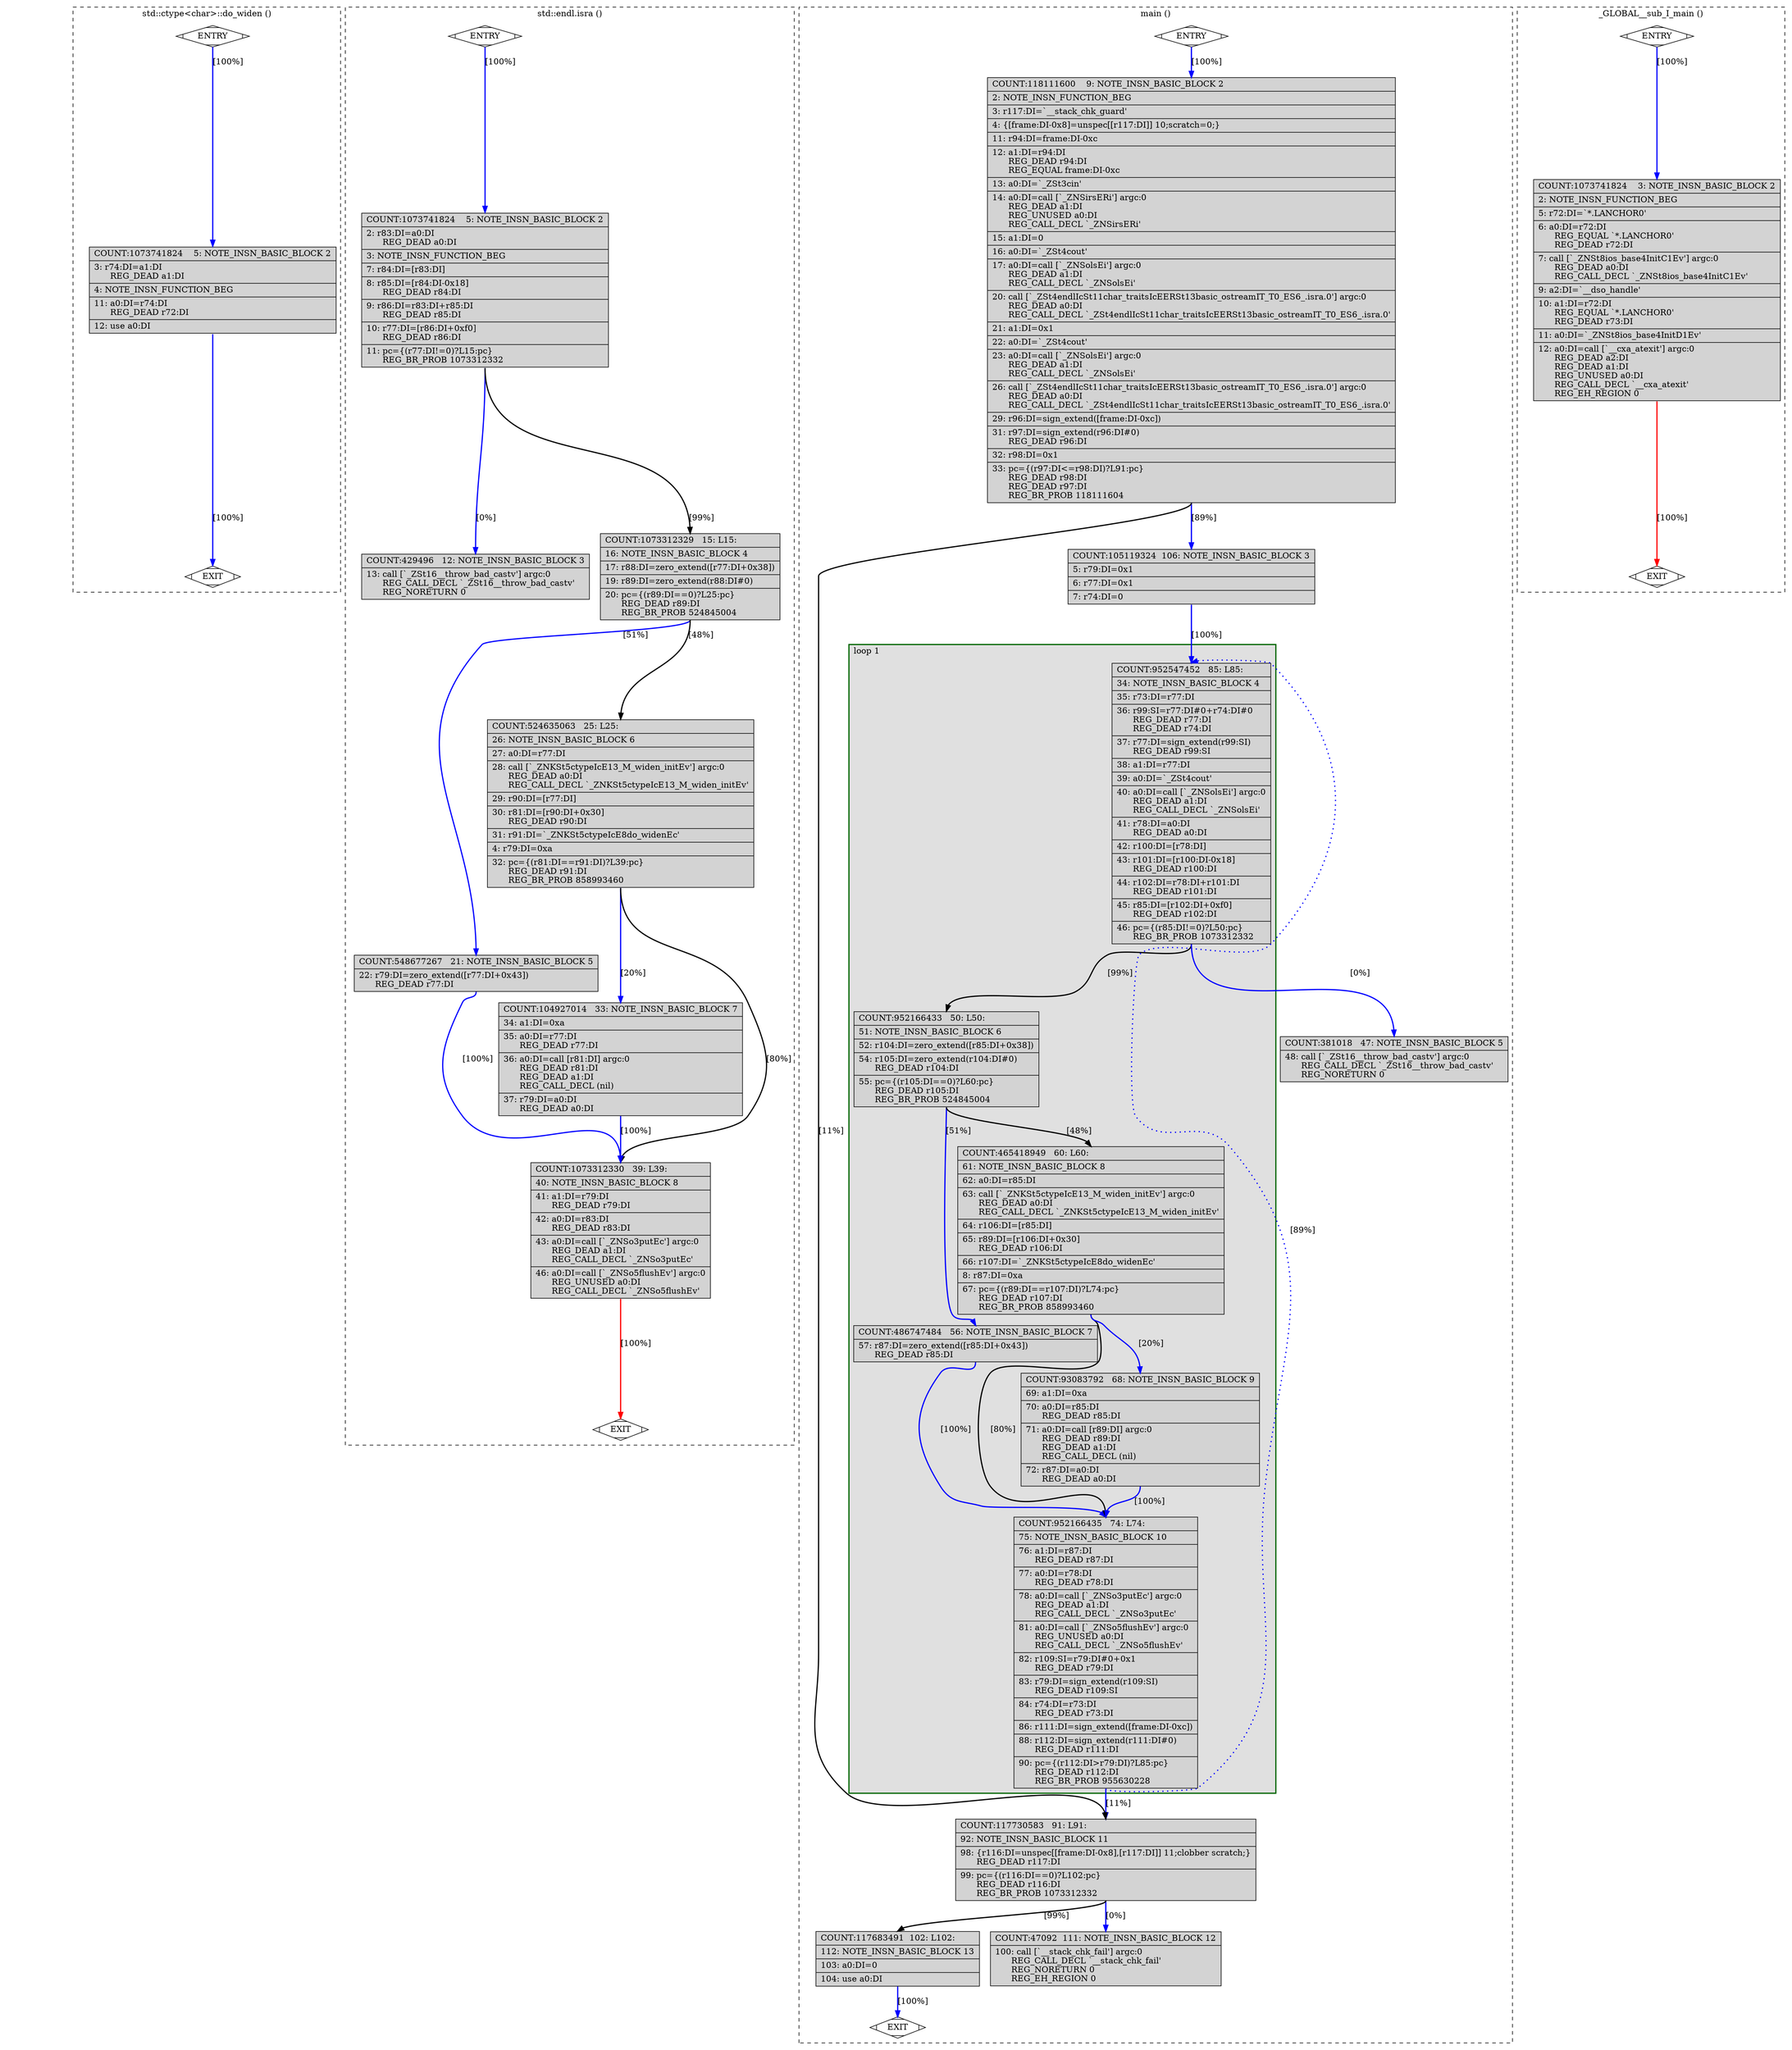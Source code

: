 digraph "cfg_analysis/O2/fibonacci_O2-Fibonacci.cpp.262r.loop2" {
overlap=false;
subgraph "cluster_std::ctype<char>::do_widen" {
	style="dashed";
	color="black";
	label="std::ctype<char>::do_widen ()";
	fn_1561_basic_block_0 [shape=Mdiamond,style=filled,fillcolor=white,label="ENTRY"];

	fn_1561_basic_block_1 [shape=Mdiamond,style=filled,fillcolor=white,label="EXIT"];

	fn_1561_basic_block_2 [shape=record,style=filled,fillcolor=lightgrey,label="{COUNT:1073741824\ \ \ \ 5:\ NOTE_INSN_BASIC_BLOCK\ 2\l\
|\ \ \ \ 3:\ r74:DI=a1:DI\l\
\ \ \ \ \ \ REG_DEAD\ a1:DI\l\
|\ \ \ \ 4:\ NOTE_INSN_FUNCTION_BEG\l\
|\ \ \ 11:\ a0:DI=r74:DI\l\
\ \ \ \ \ \ REG_DEAD\ r72:DI\l\
|\ \ \ 12:\ use\ a0:DI\l\
}"];

	fn_1561_basic_block_0:s -> fn_1561_basic_block_2:n [style="solid,bold",color=blue,weight=100,constraint=true,label="[100%]"];
	fn_1561_basic_block_2:s -> fn_1561_basic_block_1:n [style="solid,bold",color=blue,weight=100,constraint=true,label="[100%]"];
	fn_1561_basic_block_0:s -> fn_1561_basic_block_1:n [style="invis",constraint=true];
}
subgraph "cluster_std::endl.isra" {
	style="dashed";
	color="black";
	label="std::endl.isra ()";
	fn_2298_basic_block_0 [shape=Mdiamond,style=filled,fillcolor=white,label="ENTRY"];

	fn_2298_basic_block_1 [shape=Mdiamond,style=filled,fillcolor=white,label="EXIT"];

	fn_2298_basic_block_2 [shape=record,style=filled,fillcolor=lightgrey,label="{COUNT:1073741824\ \ \ \ 5:\ NOTE_INSN_BASIC_BLOCK\ 2\l\
|\ \ \ \ 2:\ r83:DI=a0:DI\l\
\ \ \ \ \ \ REG_DEAD\ a0:DI\l\
|\ \ \ \ 3:\ NOTE_INSN_FUNCTION_BEG\l\
|\ \ \ \ 7:\ r84:DI=[r83:DI]\l\
|\ \ \ \ 8:\ r85:DI=[r84:DI-0x18]\l\
\ \ \ \ \ \ REG_DEAD\ r84:DI\l\
|\ \ \ \ 9:\ r86:DI=r83:DI+r85:DI\l\
\ \ \ \ \ \ REG_DEAD\ r85:DI\l\
|\ \ \ 10:\ r77:DI=[r86:DI+0xf0]\l\
\ \ \ \ \ \ REG_DEAD\ r86:DI\l\
|\ \ \ 11:\ pc=\{(r77:DI!=0)?L15:pc\}\l\
\ \ \ \ \ \ REG_BR_PROB\ 1073312332\l\
}"];

	fn_2298_basic_block_3 [shape=record,style=filled,fillcolor=lightgrey,label="{COUNT:429496\ \ \ 12:\ NOTE_INSN_BASIC_BLOCK\ 3\l\
|\ \ \ 13:\ call\ [`_ZSt16__throw_bad_castv']\ argc:0\l\
\ \ \ \ \ \ REG_CALL_DECL\ `_ZSt16__throw_bad_castv'\l\
\ \ \ \ \ \ REG_NORETURN\ 0\l\
}"];

	fn_2298_basic_block_4 [shape=record,style=filled,fillcolor=lightgrey,label="{COUNT:1073312329\ \ \ 15:\ L15:\l\
|\ \ \ 16:\ NOTE_INSN_BASIC_BLOCK\ 4\l\
|\ \ \ 17:\ r88:DI=zero_extend([r77:DI+0x38])\l\
|\ \ \ 19:\ r89:DI=zero_extend(r88:DI#0)\l\
|\ \ \ 20:\ pc=\{(r89:DI==0)?L25:pc\}\l\
\ \ \ \ \ \ REG_DEAD\ r89:DI\l\
\ \ \ \ \ \ REG_BR_PROB\ 524845004\l\
}"];

	fn_2298_basic_block_5 [shape=record,style=filled,fillcolor=lightgrey,label="{COUNT:548677267\ \ \ 21:\ NOTE_INSN_BASIC_BLOCK\ 5\l\
|\ \ \ 22:\ r79:DI=zero_extend([r77:DI+0x43])\l\
\ \ \ \ \ \ REG_DEAD\ r77:DI\l\
}"];

	fn_2298_basic_block_6 [shape=record,style=filled,fillcolor=lightgrey,label="{COUNT:524635063\ \ \ 25:\ L25:\l\
|\ \ \ 26:\ NOTE_INSN_BASIC_BLOCK\ 6\l\
|\ \ \ 27:\ a0:DI=r77:DI\l\
|\ \ \ 28:\ call\ [`_ZNKSt5ctypeIcE13_M_widen_initEv']\ argc:0\l\
\ \ \ \ \ \ REG_DEAD\ a0:DI\l\
\ \ \ \ \ \ REG_CALL_DECL\ `_ZNKSt5ctypeIcE13_M_widen_initEv'\l\
|\ \ \ 29:\ r90:DI=[r77:DI]\l\
|\ \ \ 30:\ r81:DI=[r90:DI+0x30]\l\
\ \ \ \ \ \ REG_DEAD\ r90:DI\l\
|\ \ \ 31:\ r91:DI=`_ZNKSt5ctypeIcE8do_widenEc'\l\
|\ \ \ \ 4:\ r79:DI=0xa\l\
|\ \ \ 32:\ pc=\{(r81:DI==r91:DI)?L39:pc\}\l\
\ \ \ \ \ \ REG_DEAD\ r91:DI\l\
\ \ \ \ \ \ REG_BR_PROB\ 858993460\l\
}"];

	fn_2298_basic_block_7 [shape=record,style=filled,fillcolor=lightgrey,label="{COUNT:104927014\ \ \ 33:\ NOTE_INSN_BASIC_BLOCK\ 7\l\
|\ \ \ 34:\ a1:DI=0xa\l\
|\ \ \ 35:\ a0:DI=r77:DI\l\
\ \ \ \ \ \ REG_DEAD\ r77:DI\l\
|\ \ \ 36:\ a0:DI=call\ [r81:DI]\ argc:0\l\
\ \ \ \ \ \ REG_DEAD\ r81:DI\l\
\ \ \ \ \ \ REG_DEAD\ a1:DI\l\
\ \ \ \ \ \ REG_CALL_DECL\ (nil)\l\
|\ \ \ 37:\ r79:DI=a0:DI\l\
\ \ \ \ \ \ REG_DEAD\ a0:DI\l\
}"];

	fn_2298_basic_block_8 [shape=record,style=filled,fillcolor=lightgrey,label="{COUNT:1073312330\ \ \ 39:\ L39:\l\
|\ \ \ 40:\ NOTE_INSN_BASIC_BLOCK\ 8\l\
|\ \ \ 41:\ a1:DI=r79:DI\l\
\ \ \ \ \ \ REG_DEAD\ r79:DI\l\
|\ \ \ 42:\ a0:DI=r83:DI\l\
\ \ \ \ \ \ REG_DEAD\ r83:DI\l\
|\ \ \ 43:\ a0:DI=call\ [`_ZNSo3putEc']\ argc:0\l\
\ \ \ \ \ \ REG_DEAD\ a1:DI\l\
\ \ \ \ \ \ REG_CALL_DECL\ `_ZNSo3putEc'\l\
|\ \ \ 46:\ a0:DI=call\ [`_ZNSo5flushEv']\ argc:0\l\
\ \ \ \ \ \ REG_UNUSED\ a0:DI\l\
\ \ \ \ \ \ REG_CALL_DECL\ `_ZNSo5flushEv'\l\
}"];

	fn_2298_basic_block_0:s -> fn_2298_basic_block_2:n [style="solid,bold",color=blue,weight=100,constraint=true,label="[100%]"];
	fn_2298_basic_block_2:s -> fn_2298_basic_block_3:n [style="solid,bold",color=blue,weight=100,constraint=true,label="[0%]"];
	fn_2298_basic_block_2:s -> fn_2298_basic_block_4:n [style="solid,bold",color=black,weight=10,constraint=true,label="[99%]"];
	fn_2298_basic_block_4:s -> fn_2298_basic_block_5:n [style="solid,bold",color=blue,weight=100,constraint=true,label="[51%]"];
	fn_2298_basic_block_4:s -> fn_2298_basic_block_6:n [style="solid,bold",color=black,weight=10,constraint=true,label="[48%]"];
	fn_2298_basic_block_5:s -> fn_2298_basic_block_8:n [style="solid,bold",color=blue,weight=100,constraint=true,label="[100%]"];
	fn_2298_basic_block_6:s -> fn_2298_basic_block_8:n [style="solid,bold",color=black,weight=10,constraint=true,label="[80%]"];
	fn_2298_basic_block_6:s -> fn_2298_basic_block_7:n [style="solid,bold",color=blue,weight=100,constraint=true,label="[20%]"];
	fn_2298_basic_block_7:s -> fn_2298_basic_block_8:n [style="solid,bold",color=blue,weight=100,constraint=true,label="[100%]"];
	fn_2298_basic_block_8:s -> fn_2298_basic_block_1:n [style="solid,bold",color=red,weight=10,constraint=true,label="[100%]"];
	fn_2298_basic_block_0:s -> fn_2298_basic_block_1:n [style="invis",constraint=true];
}
subgraph "cluster_main" {
	style="dashed";
	color="black";
	label="main ()";
	subgraph cluster_1808_1 {
	style="filled";
	color="darkgreen";
	fillcolor="grey88";
	label="loop 1";
	labeljust=l;
	penwidth=2;
	fn_1808_basic_block_4 [shape=record,style=filled,fillcolor=lightgrey,label="{COUNT:952547452\ \ \ 85:\ L85:\l\
|\ \ \ 34:\ NOTE_INSN_BASIC_BLOCK\ 4\l\
|\ \ \ 35:\ r73:DI=r77:DI\l\
|\ \ \ 36:\ r99:SI=r77:DI#0+r74:DI#0\l\
\ \ \ \ \ \ REG_DEAD\ r77:DI\l\
\ \ \ \ \ \ REG_DEAD\ r74:DI\l\
|\ \ \ 37:\ r77:DI=sign_extend(r99:SI)\l\
\ \ \ \ \ \ REG_DEAD\ r99:SI\l\
|\ \ \ 38:\ a1:DI=r77:DI\l\
|\ \ \ 39:\ a0:DI=`_ZSt4cout'\l\
|\ \ \ 40:\ a0:DI=call\ [`_ZNSolsEi']\ argc:0\l\
\ \ \ \ \ \ REG_DEAD\ a1:DI\l\
\ \ \ \ \ \ REG_CALL_DECL\ `_ZNSolsEi'\l\
|\ \ \ 41:\ r78:DI=a0:DI\l\
\ \ \ \ \ \ REG_DEAD\ a0:DI\l\
|\ \ \ 42:\ r100:DI=[r78:DI]\l\
|\ \ \ 43:\ r101:DI=[r100:DI-0x18]\l\
\ \ \ \ \ \ REG_DEAD\ r100:DI\l\
|\ \ \ 44:\ r102:DI=r78:DI+r101:DI\l\
\ \ \ \ \ \ REG_DEAD\ r101:DI\l\
|\ \ \ 45:\ r85:DI=[r102:DI+0xf0]\l\
\ \ \ \ \ \ REG_DEAD\ r102:DI\l\
|\ \ \ 46:\ pc=\{(r85:DI!=0)?L50:pc\}\l\
\ \ \ \ \ \ REG_BR_PROB\ 1073312332\l\
}"];

	fn_1808_basic_block_6 [shape=record,style=filled,fillcolor=lightgrey,label="{COUNT:952166433\ \ \ 50:\ L50:\l\
|\ \ \ 51:\ NOTE_INSN_BASIC_BLOCK\ 6\l\
|\ \ \ 52:\ r104:DI=zero_extend([r85:DI+0x38])\l\
|\ \ \ 54:\ r105:DI=zero_extend(r104:DI#0)\l\
\ \ \ \ \ \ REG_DEAD\ r104:DI\l\
|\ \ \ 55:\ pc=\{(r105:DI==0)?L60:pc\}\l\
\ \ \ \ \ \ REG_DEAD\ r105:DI\l\
\ \ \ \ \ \ REG_BR_PROB\ 524845004\l\
}"];

	fn_1808_basic_block_7 [shape=record,style=filled,fillcolor=lightgrey,label="{COUNT:486747484\ \ \ 56:\ NOTE_INSN_BASIC_BLOCK\ 7\l\
|\ \ \ 57:\ r87:DI=zero_extend([r85:DI+0x43])\l\
\ \ \ \ \ \ REG_DEAD\ r85:DI\l\
}"];

	fn_1808_basic_block_8 [shape=record,style=filled,fillcolor=lightgrey,label="{COUNT:465418949\ \ \ 60:\ L60:\l\
|\ \ \ 61:\ NOTE_INSN_BASIC_BLOCK\ 8\l\
|\ \ \ 62:\ a0:DI=r85:DI\l\
|\ \ \ 63:\ call\ [`_ZNKSt5ctypeIcE13_M_widen_initEv']\ argc:0\l\
\ \ \ \ \ \ REG_DEAD\ a0:DI\l\
\ \ \ \ \ \ REG_CALL_DECL\ `_ZNKSt5ctypeIcE13_M_widen_initEv'\l\
|\ \ \ 64:\ r106:DI=[r85:DI]\l\
|\ \ \ 65:\ r89:DI=[r106:DI+0x30]\l\
\ \ \ \ \ \ REG_DEAD\ r106:DI\l\
|\ \ \ 66:\ r107:DI=`_ZNKSt5ctypeIcE8do_widenEc'\l\
|\ \ \ \ 8:\ r87:DI=0xa\l\
|\ \ \ 67:\ pc=\{(r89:DI==r107:DI)?L74:pc\}\l\
\ \ \ \ \ \ REG_DEAD\ r107:DI\l\
\ \ \ \ \ \ REG_BR_PROB\ 858993460\l\
}"];

	fn_1808_basic_block_10 [shape=record,style=filled,fillcolor=lightgrey,label="{COUNT:952166435\ \ \ 74:\ L74:\l\
|\ \ \ 75:\ NOTE_INSN_BASIC_BLOCK\ 10\l\
|\ \ \ 76:\ a1:DI=r87:DI\l\
\ \ \ \ \ \ REG_DEAD\ r87:DI\l\
|\ \ \ 77:\ a0:DI=r78:DI\l\
\ \ \ \ \ \ REG_DEAD\ r78:DI\l\
|\ \ \ 78:\ a0:DI=call\ [`_ZNSo3putEc']\ argc:0\l\
\ \ \ \ \ \ REG_DEAD\ a1:DI\l\
\ \ \ \ \ \ REG_CALL_DECL\ `_ZNSo3putEc'\l\
|\ \ \ 81:\ a0:DI=call\ [`_ZNSo5flushEv']\ argc:0\l\
\ \ \ \ \ \ REG_UNUSED\ a0:DI\l\
\ \ \ \ \ \ REG_CALL_DECL\ `_ZNSo5flushEv'\l\
|\ \ \ 82:\ r109:SI=r79:DI#0+0x1\l\
\ \ \ \ \ \ REG_DEAD\ r79:DI\l\
|\ \ \ 83:\ r79:DI=sign_extend(r109:SI)\l\
\ \ \ \ \ \ REG_DEAD\ r109:SI\l\
|\ \ \ 84:\ r74:DI=r73:DI\l\
\ \ \ \ \ \ REG_DEAD\ r73:DI\l\
|\ \ \ 86:\ r111:DI=sign_extend([frame:DI-0xc])\l\
|\ \ \ 88:\ r112:DI=sign_extend(r111:DI#0)\l\
\ \ \ \ \ \ REG_DEAD\ r111:DI\l\
|\ \ \ 90:\ pc=\{(r112:DI\>r79:DI)?L85:pc\}\l\
\ \ \ \ \ \ REG_DEAD\ r112:DI\l\
\ \ \ \ \ \ REG_BR_PROB\ 955630228\l\
}"];

	fn_1808_basic_block_9 [shape=record,style=filled,fillcolor=lightgrey,label="{COUNT:93083792\ \ \ 68:\ NOTE_INSN_BASIC_BLOCK\ 9\l\
|\ \ \ 69:\ a1:DI=0xa\l\
|\ \ \ 70:\ a0:DI=r85:DI\l\
\ \ \ \ \ \ REG_DEAD\ r85:DI\l\
|\ \ \ 71:\ a0:DI=call\ [r89:DI]\ argc:0\l\
\ \ \ \ \ \ REG_DEAD\ r89:DI\l\
\ \ \ \ \ \ REG_DEAD\ a1:DI\l\
\ \ \ \ \ \ REG_CALL_DECL\ (nil)\l\
|\ \ \ 72:\ r87:DI=a0:DI\l\
\ \ \ \ \ \ REG_DEAD\ a0:DI\l\
}"];

	}
	fn_1808_basic_block_0 [shape=Mdiamond,style=filled,fillcolor=white,label="ENTRY"];

	fn_1808_basic_block_1 [shape=Mdiamond,style=filled,fillcolor=white,label="EXIT"];

	fn_1808_basic_block_2 [shape=record,style=filled,fillcolor=lightgrey,label="{COUNT:118111600\ \ \ \ 9:\ NOTE_INSN_BASIC_BLOCK\ 2\l\
|\ \ \ \ 2:\ NOTE_INSN_FUNCTION_BEG\l\
|\ \ \ \ 3:\ r117:DI=`__stack_chk_guard'\l\
|\ \ \ \ 4:\ \{[frame:DI-0x8]=unspec[[r117:DI]]\ 10;scratch=0;\}\l\
|\ \ \ 11:\ r94:DI=frame:DI-0xc\l\
|\ \ \ 12:\ a1:DI=r94:DI\l\
\ \ \ \ \ \ REG_DEAD\ r94:DI\l\
\ \ \ \ \ \ REG_EQUAL\ frame:DI-0xc\l\
|\ \ \ 13:\ a0:DI=`_ZSt3cin'\l\
|\ \ \ 14:\ a0:DI=call\ [`_ZNSirsERi']\ argc:0\l\
\ \ \ \ \ \ REG_DEAD\ a1:DI\l\
\ \ \ \ \ \ REG_UNUSED\ a0:DI\l\
\ \ \ \ \ \ REG_CALL_DECL\ `_ZNSirsERi'\l\
|\ \ \ 15:\ a1:DI=0\l\
|\ \ \ 16:\ a0:DI=`_ZSt4cout'\l\
|\ \ \ 17:\ a0:DI=call\ [`_ZNSolsEi']\ argc:0\l\
\ \ \ \ \ \ REG_DEAD\ a1:DI\l\
\ \ \ \ \ \ REG_CALL_DECL\ `_ZNSolsEi'\l\
|\ \ \ 20:\ call\ [`_ZSt4endlIcSt11char_traitsIcEERSt13basic_ostreamIT_T0_ES6_.isra.0']\ argc:0\l\
\ \ \ \ \ \ REG_DEAD\ a0:DI\l\
\ \ \ \ \ \ REG_CALL_DECL\ `_ZSt4endlIcSt11char_traitsIcEERSt13basic_ostreamIT_T0_ES6_.isra.0'\l\
|\ \ \ 21:\ a1:DI=0x1\l\
|\ \ \ 22:\ a0:DI=`_ZSt4cout'\l\
|\ \ \ 23:\ a0:DI=call\ [`_ZNSolsEi']\ argc:0\l\
\ \ \ \ \ \ REG_DEAD\ a1:DI\l\
\ \ \ \ \ \ REG_CALL_DECL\ `_ZNSolsEi'\l\
|\ \ \ 26:\ call\ [`_ZSt4endlIcSt11char_traitsIcEERSt13basic_ostreamIT_T0_ES6_.isra.0']\ argc:0\l\
\ \ \ \ \ \ REG_DEAD\ a0:DI\l\
\ \ \ \ \ \ REG_CALL_DECL\ `_ZSt4endlIcSt11char_traitsIcEERSt13basic_ostreamIT_T0_ES6_.isra.0'\l\
|\ \ \ 29:\ r96:DI=sign_extend([frame:DI-0xc])\l\
|\ \ \ 31:\ r97:DI=sign_extend(r96:DI#0)\l\
\ \ \ \ \ \ REG_DEAD\ r96:DI\l\
|\ \ \ 32:\ r98:DI=0x1\l\
|\ \ \ 33:\ pc=\{(r97:DI\<=r98:DI)?L91:pc\}\l\
\ \ \ \ \ \ REG_DEAD\ r98:DI\l\
\ \ \ \ \ \ REG_DEAD\ r97:DI\l\
\ \ \ \ \ \ REG_BR_PROB\ 118111604\l\
}"];

	fn_1808_basic_block_3 [shape=record,style=filled,fillcolor=lightgrey,label="{COUNT:105119324\ \ 106:\ NOTE_INSN_BASIC_BLOCK\ 3\l\
|\ \ \ \ 5:\ r79:DI=0x1\l\
|\ \ \ \ 6:\ r77:DI=0x1\l\
|\ \ \ \ 7:\ r74:DI=0\l\
}"];

	fn_1808_basic_block_5 [shape=record,style=filled,fillcolor=lightgrey,label="{COUNT:381018\ \ \ 47:\ NOTE_INSN_BASIC_BLOCK\ 5\l\
|\ \ \ 48:\ call\ [`_ZSt16__throw_bad_castv']\ argc:0\l\
\ \ \ \ \ \ REG_CALL_DECL\ `_ZSt16__throw_bad_castv'\l\
\ \ \ \ \ \ REG_NORETURN\ 0\l\
}"];

	fn_1808_basic_block_11 [shape=record,style=filled,fillcolor=lightgrey,label="{COUNT:117730583\ \ \ 91:\ L91:\l\
|\ \ \ 92:\ NOTE_INSN_BASIC_BLOCK\ 11\l\
|\ \ \ 98:\ \{r116:DI=unspec[[frame:DI-0x8],[r117:DI]]\ 11;clobber\ scratch;\}\l\
\ \ \ \ \ \ REG_DEAD\ r117:DI\l\
|\ \ \ 99:\ pc=\{(r116:DI==0)?L102:pc\}\l\
\ \ \ \ \ \ REG_DEAD\ r116:DI\l\
\ \ \ \ \ \ REG_BR_PROB\ 1073312332\l\
}"];

	fn_1808_basic_block_12 [shape=record,style=filled,fillcolor=lightgrey,label="{COUNT:47092\ \ 111:\ NOTE_INSN_BASIC_BLOCK\ 12\l\
|\ \ 100:\ call\ [`__stack_chk_fail']\ argc:0\l\
\ \ \ \ \ \ REG_CALL_DECL\ `__stack_chk_fail'\l\
\ \ \ \ \ \ REG_NORETURN\ 0\l\
\ \ \ \ \ \ REG_EH_REGION\ 0\l\
}"];

	fn_1808_basic_block_13 [shape=record,style=filled,fillcolor=lightgrey,label="{COUNT:117683491\ \ 102:\ L102:\l\
|\ \ 112:\ NOTE_INSN_BASIC_BLOCK\ 13\l\
|\ \ 103:\ a0:DI=0\l\
|\ \ 104:\ use\ a0:DI\l\
}"];

	fn_1808_basic_block_0:s -> fn_1808_basic_block_2:n [style="solid,bold",color=blue,weight=100,constraint=true,label="[100%]"];
	fn_1808_basic_block_2:s -> fn_1808_basic_block_3:n [style="solid,bold",color=blue,weight=100,constraint=true,label="[89%]"];
	fn_1808_basic_block_2:s -> fn_1808_basic_block_11:n [style="solid,bold",color=black,weight=10,constraint=true,label="[11%]"];
	fn_1808_basic_block_3:s -> fn_1808_basic_block_4:n [style="solid,bold",color=blue,weight=100,constraint=true,label="[100%]"];
	fn_1808_basic_block_4:s -> fn_1808_basic_block_5:n [style="solid,bold",color=blue,weight=100,constraint=true,label="[0%]"];
	fn_1808_basic_block_4:s -> fn_1808_basic_block_6:n [style="solid,bold",color=black,weight=10,constraint=true,label="[99%]"];
	fn_1808_basic_block_6:s -> fn_1808_basic_block_7:n [style="solid,bold",color=blue,weight=100,constraint=true,label="[51%]"];
	fn_1808_basic_block_6:s -> fn_1808_basic_block_8:n [style="solid,bold",color=black,weight=10,constraint=true,label="[48%]"];
	fn_1808_basic_block_7:s -> fn_1808_basic_block_10:n [style="solid,bold",color=blue,weight=100,constraint=true,label="[100%]"];
	fn_1808_basic_block_8:s -> fn_1808_basic_block_10:n [style="solid,bold",color=black,weight=10,constraint=true,label="[80%]"];
	fn_1808_basic_block_8:s -> fn_1808_basic_block_9:n [style="solid,bold",color=blue,weight=100,constraint=true,label="[20%]"];
	fn_1808_basic_block_9:s -> fn_1808_basic_block_10:n [style="solid,bold",color=blue,weight=100,constraint=true,label="[100%]"];
	fn_1808_basic_block_10:s -> fn_1808_basic_block_4:n [style="dotted,bold",color=blue,weight=10,constraint=false,label="[89%]"];
	fn_1808_basic_block_10:s -> fn_1808_basic_block_11:n [style="solid,bold",color=blue,weight=100,constraint=true,label="[11%]"];
	fn_1808_basic_block_11:s -> fn_1808_basic_block_13:n [style="solid,bold",color=black,weight=10,constraint=true,label="[99%]"];
	fn_1808_basic_block_11:s -> fn_1808_basic_block_12:n [style="solid,bold",color=blue,weight=100,constraint=true,label="[0%]"];
	fn_1808_basic_block_13:s -> fn_1808_basic_block_1:n [style="solid,bold",color=blue,weight=100,constraint=true,label="[100%]"];
	fn_1808_basic_block_0:s -> fn_1808_basic_block_1:n [style="invis",constraint=true];
}
subgraph "cluster__GLOBAL__sub_I_main" {
	style="dashed";
	color="black";
	label="_GLOBAL__sub_I_main ()";
	fn_2295_basic_block_0 [shape=Mdiamond,style=filled,fillcolor=white,label="ENTRY"];

	fn_2295_basic_block_1 [shape=Mdiamond,style=filled,fillcolor=white,label="EXIT"];

	fn_2295_basic_block_2 [shape=record,style=filled,fillcolor=lightgrey,label="{COUNT:1073741824\ \ \ \ 3:\ NOTE_INSN_BASIC_BLOCK\ 2\l\
|\ \ \ \ 2:\ NOTE_INSN_FUNCTION_BEG\l\
|\ \ \ \ 5:\ r72:DI=`*.LANCHOR0'\l\
|\ \ \ \ 6:\ a0:DI=r72:DI\l\
\ \ \ \ \ \ REG_EQUAL\ `*.LANCHOR0'\l\
\ \ \ \ \ \ REG_DEAD\ r72:DI\l\
|\ \ \ \ 7:\ call\ [`_ZNSt8ios_base4InitC1Ev']\ argc:0\l\
\ \ \ \ \ \ REG_DEAD\ a0:DI\l\
\ \ \ \ \ \ REG_CALL_DECL\ `_ZNSt8ios_base4InitC1Ev'\l\
|\ \ \ \ 9:\ a2:DI=`__dso_handle'\l\
|\ \ \ 10:\ a1:DI=r72:DI\l\
\ \ \ \ \ \ REG_EQUAL\ `*.LANCHOR0'\l\
\ \ \ \ \ \ REG_DEAD\ r73:DI\l\
|\ \ \ 11:\ a0:DI=`_ZNSt8ios_base4InitD1Ev'\l\
|\ \ \ 12:\ a0:DI=call\ [`__cxa_atexit']\ argc:0\l\
\ \ \ \ \ \ REG_DEAD\ a2:DI\l\
\ \ \ \ \ \ REG_DEAD\ a1:DI\l\
\ \ \ \ \ \ REG_UNUSED\ a0:DI\l\
\ \ \ \ \ \ REG_CALL_DECL\ `__cxa_atexit'\l\
\ \ \ \ \ \ REG_EH_REGION\ 0\l\
}"];

	fn_2295_basic_block_0:s -> fn_2295_basic_block_2:n [style="solid,bold",color=blue,weight=100,constraint=true,label="[100%]"];
	fn_2295_basic_block_2:s -> fn_2295_basic_block_1:n [style="solid,bold",color=red,weight=10,constraint=true,label="[100%]"];
	fn_2295_basic_block_0:s -> fn_2295_basic_block_1:n [style="invis",constraint=true];
}
}
